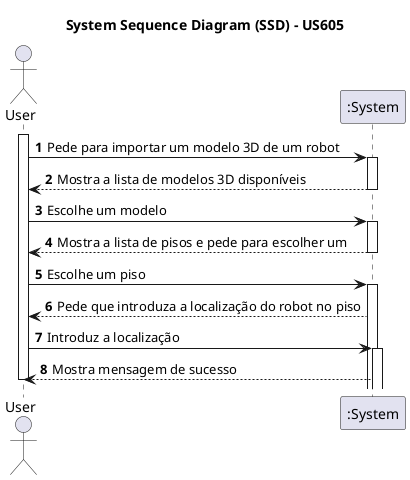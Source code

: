 @startuml
skinparam packageStyle rectangle
skinparam shadowing false

title System Sequence Diagram (SSD) - US605

autonumber

actor "User" as Admin
participant ":System" as System

activate Admin

        Admin -> System : Pede para importar um modelo 3D de um robot
    activate System

        System --> Admin : Mostra a lista de modelos 3D disponíveis
    deactivate System

        Admin -> System : Escolhe um modelo
    activate System

        System --> Admin: Mostra a lista de pisos e pede para escolher um
    deactivate System

    Admin -> System: Escolhe um piso
    activate System
        System --> Admin : Pede que introduza a localização do robot no piso

        Admin -> System: Introduz a localização
    activate System
        System --> Admin : Mostra mensagem de sucesso
    deactivate Admin


@enduml